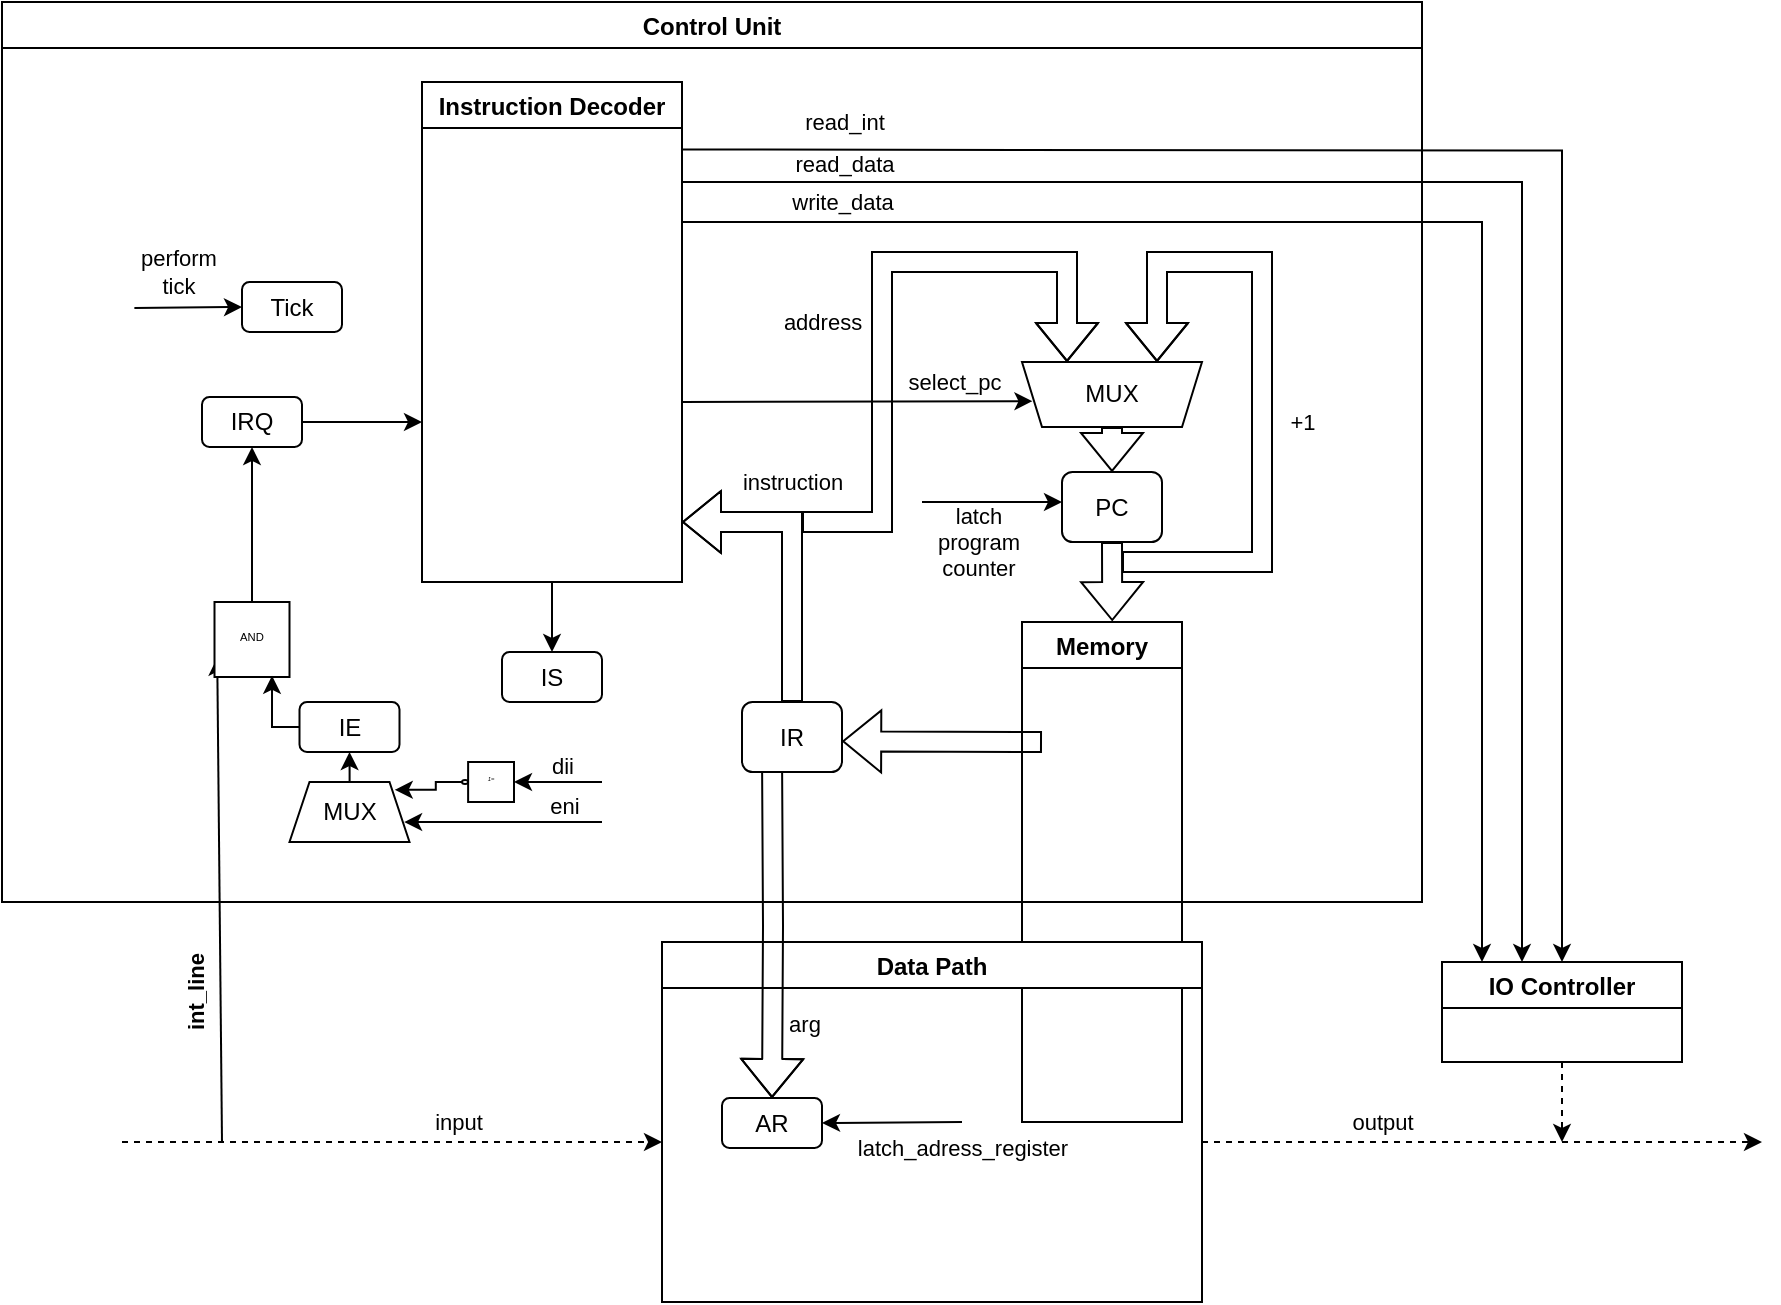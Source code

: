 <mxfile>
    <diagram id="x8Ne9ADU3H8x4Ev0HFbT" name="Page-1">
        <mxGraphModel dx="-21" dy="1951" grid="1" gridSize="10" guides="1" tooltips="1" connect="1" arrows="1" fold="1" page="1" pageScale="1" pageWidth="850" pageHeight="1100" math="0" shadow="0">
            <root>
                <mxCell id="0"/>
                <mxCell id="1" parent="0"/>
                <mxCell id="2" value="Control Unit" style="swimlane;" parent="1" vertex="1">
                    <mxGeometry x="920" y="-10" width="710" height="450" as="geometry">
                        <mxRectangle x="60" y="50" width="110" height="30" as="alternateBounds"/>
                    </mxGeometry>
                </mxCell>
                <mxCell id="17" value="Memory" style="swimlane;" parent="2" vertex="1">
                    <mxGeometry x="510" y="310" width="80" height="250" as="geometry"/>
                </mxCell>
                <mxCell id="164" value="" style="endArrow=classic;html=1;edgeStyle=orthogonalEdgeStyle;rounded=0;" edge="1" parent="2" target="167">
                    <mxGeometry width="50" height="50" relative="1" as="geometry">
                        <mxPoint x="340" y="73.75" as="sourcePoint"/>
                        <mxPoint x="780" y="480" as="targetPoint"/>
                    </mxGeometry>
                </mxCell>
                <mxCell id="169" value="read_int" style="edgeLabel;html=1;align=center;verticalAlign=middle;resizable=0;points=[];" vertex="1" connectable="0" parent="164">
                    <mxGeometry x="-0.809" y="1" relative="1" as="geometry">
                        <mxPoint y="-13" as="offset"/>
                    </mxGeometry>
                </mxCell>
                <mxCell id="7" value="Data Path" style="swimlane;" parent="1" vertex="1">
                    <mxGeometry x="1250" y="460" width="270" height="180" as="geometry">
                        <mxRectangle x="60" y="50" width="110" height="30" as="alternateBounds"/>
                    </mxGeometry>
                </mxCell>
                <mxCell id="11" value="AR" style="rounded=1;whiteSpace=wrap;html=1;" parent="7" vertex="1">
                    <mxGeometry x="30" y="78" width="50" height="25" as="geometry"/>
                </mxCell>
                <mxCell id="12" value="" style="shape=flexArrow;endArrow=classic;html=1;edgeStyle=orthogonalEdgeStyle;exitX=0.5;exitY=1;exitDx=0;exitDy=0;entryX=0.5;entryY=0;entryDx=0;entryDy=0;" parent="1" target="11" edge="1">
                    <mxGeometry width="50" height="50" relative="1" as="geometry">
                        <mxPoint x="1305" y="365" as="sourcePoint"/>
                        <mxPoint x="1300" y="510" as="targetPoint"/>
                    </mxGeometry>
                </mxCell>
                <mxCell id="44" value="arg" style="edgeLabel;html=1;align=center;verticalAlign=middle;resizable=0;points=[];" parent="12" vertex="1" connectable="0">
                    <mxGeometry x="-0.119" y="1" relative="1" as="geometry">
                        <mxPoint x="14" y="59" as="offset"/>
                    </mxGeometry>
                </mxCell>
                <mxCell id="13" value="" style="endArrow=classic;html=1;dashed=1;" parent="1" edge="1">
                    <mxGeometry width="50" height="50" relative="1" as="geometry">
                        <mxPoint x="980" y="560" as="sourcePoint"/>
                        <mxPoint x="1250" y="560" as="targetPoint"/>
                    </mxGeometry>
                </mxCell>
                <mxCell id="16" value="input" style="edgeLabel;html=1;align=center;verticalAlign=middle;resizable=0;points=[];" parent="13" vertex="1" connectable="0">
                    <mxGeometry x="0.241" y="-2" relative="1" as="geometry">
                        <mxPoint y="-12" as="offset"/>
                    </mxGeometry>
                </mxCell>
                <mxCell id="14" value="" style="endArrow=classic;html=1;dashed=1;" parent="1" edge="1">
                    <mxGeometry width="50" height="50" relative="1" as="geometry">
                        <mxPoint x="1520" y="560" as="sourcePoint"/>
                        <mxPoint x="1800" y="560" as="targetPoint"/>
                    </mxGeometry>
                </mxCell>
                <mxCell id="15" value="output" style="edgeLabel;html=1;align=center;verticalAlign=middle;resizable=0;points=[];" parent="14" vertex="1" connectable="0">
                    <mxGeometry x="0.316" y="-3" relative="1" as="geometry">
                        <mxPoint x="-94" y="-13" as="offset"/>
                    </mxGeometry>
                </mxCell>
                <mxCell id="20" value="" style="endArrow=classic;html=1;rounded=0;elbow=vertical;entryX=0.303;entryY=1.008;entryDx=0;entryDy=0;entryPerimeter=0;" parent="1" edge="1">
                    <mxGeometry width="50" height="50" relative="1" as="geometry">
                        <mxPoint x="1030" y="560" as="sourcePoint"/>
                        <mxPoint x="1027.613" y="317.8" as="targetPoint"/>
                    </mxGeometry>
                </mxCell>
                <mxCell id="28" value="&lt;b&gt;int_line&lt;/b&gt;" style="edgeLabel;html=1;align=center;verticalAlign=middle;resizable=0;points=[];rotation=-90;" parent="20" vertex="1" connectable="0">
                    <mxGeometry x="-0.389" y="1" relative="1" as="geometry">
                        <mxPoint x="-12" as="offset"/>
                    </mxGeometry>
                </mxCell>
                <mxCell id="38" value="" style="endArrow=classic;html=1;rounded=0;elbow=vertical;entryX=1;entryY=0.5;entryDx=0;entryDy=0;" parent="1" target="11" edge="1">
                    <mxGeometry width="50" height="50" relative="1" as="geometry">
                        <mxPoint x="1400" y="550" as="sourcePoint"/>
                        <mxPoint x="1305" y="540" as="targetPoint"/>
                    </mxGeometry>
                </mxCell>
                <mxCell id="39" value="latch_adress_register" style="edgeLabel;html=1;align=center;verticalAlign=middle;resizable=0;points=[];" parent="38" vertex="1" connectable="0">
                    <mxGeometry x="-0.087" relative="1" as="geometry">
                        <mxPoint x="32" y="13" as="offset"/>
                    </mxGeometry>
                </mxCell>
                <mxCell id="128" style="rounded=0;elbow=vertical;html=1;entryX=0.5;entryY=1;entryDx=0;entryDy=0;" edge="1" parent="1" source="129" target="133">
                    <mxGeometry relative="1" as="geometry"/>
                </mxCell>
                <mxCell id="129" value="" style="verticalLabelPosition=bottom;shadow=0;dashed=0;align=center;html=1;verticalAlign=top;shape=mxgraph.electrical.iec_logic_gates.and;fontSize=11;gradientColor=none;" vertex="1" parent="1">
                    <mxGeometry x="1026.25" y="290" width="37.5" height="37.5" as="geometry"/>
                </mxCell>
                <mxCell id="130" style="edgeStyle=orthogonalEdgeStyle;html=1;entryX=0.767;entryY=0.984;entryDx=0;entryDy=0;entryPerimeter=0;elbow=vertical;rounded=0;exitX=0;exitY=0.5;exitDx=0;exitDy=0;" edge="1" parent="1" source="131" target="129">
                    <mxGeometry relative="1" as="geometry"/>
                </mxCell>
                <mxCell id="131" value="IE" style="rounded=1;whiteSpace=wrap;html=1;" vertex="1" parent="1">
                    <mxGeometry x="1068.75" y="340" width="50" height="25" as="geometry"/>
                </mxCell>
                <mxCell id="132" style="rounded=0;elbow=vertical;html=1;exitX=1;exitY=0.5;exitDx=0;exitDy=0;" edge="1" parent="1" source="133">
                    <mxGeometry relative="1" as="geometry">
                        <mxPoint x="1130" y="200" as="targetPoint"/>
                    </mxGeometry>
                </mxCell>
                <mxCell id="133" value="IRQ" style="rounded=1;whiteSpace=wrap;html=1;" vertex="1" parent="1">
                    <mxGeometry x="1020" y="187.5" width="50" height="25" as="geometry"/>
                </mxCell>
                <mxCell id="134" style="edgeStyle=orthogonalEdgeStyle;rounded=0;html=1;entryX=0.5;entryY=0;entryDx=0;entryDy=0;elbow=vertical;" edge="1" parent="1" source="135" target="145">
                    <mxGeometry relative="1" as="geometry"/>
                </mxCell>
                <mxCell id="135" value="Instruction Decoder" style="swimlane;" vertex="1" parent="1">
                    <mxGeometry x="1130" y="30" width="130" height="250" as="geometry"/>
                </mxCell>
                <mxCell id="136" style="edgeStyle=orthogonalEdgeStyle;rounded=0;html=1;entryX=0.5;entryY=1;entryDx=0;entryDy=0;elbow=vertical;" edge="1" parent="1" source="137" target="131">
                    <mxGeometry relative="1" as="geometry"/>
                </mxCell>
                <mxCell id="137" value="MUX" style="shape=trapezoid;perimeter=trapezoidPerimeter;whiteSpace=wrap;html=1;fixedSize=1;size=10;" vertex="1" parent="1">
                    <mxGeometry x="1063.75" y="380" width="60" height="30" as="geometry"/>
                </mxCell>
                <mxCell id="138" value="" style="endArrow=classic;html=1;rounded=0;elbow=vertical;entryX=0;entryY=0.5;entryDx=0;entryDy=0;entryPerimeter=0;" edge="1" parent="1" target="143">
                    <mxGeometry width="50" height="50" relative="1" as="geometry">
                        <mxPoint x="1220" y="380" as="sourcePoint"/>
                        <mxPoint x="210" y="310" as="targetPoint"/>
                    </mxGeometry>
                </mxCell>
                <mxCell id="139" value="dii" style="edgeLabel;html=1;align=center;verticalAlign=middle;resizable=0;points=[];" vertex="1" connectable="0" parent="138">
                    <mxGeometry x="-0.541" relative="1" as="geometry">
                        <mxPoint x="-10" y="-8" as="offset"/>
                    </mxGeometry>
                </mxCell>
                <mxCell id="140" value="" style="endArrow=classic;html=1;rounded=0;elbow=vertical;entryX=0.955;entryY=0.668;entryDx=0;entryDy=0;entryPerimeter=0;" edge="1" parent="1" target="137">
                    <mxGeometry width="50" height="50" relative="1" as="geometry">
                        <mxPoint x="1220" y="400" as="sourcePoint"/>
                        <mxPoint x="201.781" y="328.59" as="targetPoint"/>
                    </mxGeometry>
                </mxCell>
                <mxCell id="141" value="eni" style="edgeLabel;html=1;align=center;verticalAlign=middle;resizable=0;points=[];" vertex="1" connectable="0" parent="140">
                    <mxGeometry x="-0.564" y="-1" relative="1" as="geometry">
                        <mxPoint x="2" y="-7" as="offset"/>
                    </mxGeometry>
                </mxCell>
                <mxCell id="142" style="edgeStyle=orthogonalEdgeStyle;rounded=0;html=1;entryX=0.877;entryY=0.13;entryDx=0;entryDy=0;entryPerimeter=0;elbow=vertical;" edge="1" parent="1" source="143" target="137">
                    <mxGeometry relative="1" as="geometry"/>
                </mxCell>
                <mxCell id="143" value="" style="verticalLabelPosition=bottom;shadow=0;dashed=0;align=center;html=1;verticalAlign=top;shape=mxgraph.electrical.iec_logic_gates.not_2;direction=east;flipH=1;" vertex="1" parent="1">
                    <mxGeometry x="1150" y="370" width="26" height="20" as="geometry"/>
                </mxCell>
                <mxCell id="144" value="IR" style="rounded=1;whiteSpace=wrap;html=1;" vertex="1" parent="1">
                    <mxGeometry x="1290" y="340" width="50" height="35" as="geometry"/>
                </mxCell>
                <mxCell id="145" value="IS" style="rounded=1;whiteSpace=wrap;html=1;" vertex="1" parent="1">
                    <mxGeometry x="1170" y="315" width="50" height="25" as="geometry"/>
                </mxCell>
                <mxCell id="146" value="" style="shape=flexArrow;endArrow=classic;html=1;rounded=0;elbow=vertical;exitX=0.5;exitY=0;exitDx=0;exitDy=0;edgeStyle=orthogonalEdgeStyle;" edge="1" parent="1" source="144">
                    <mxGeometry width="50" height="50" relative="1" as="geometry">
                        <mxPoint x="350" y="270" as="sourcePoint"/>
                        <mxPoint x="1260" y="250" as="targetPoint"/>
                        <Array as="points">
                            <mxPoint x="1315" y="250"/>
                        </Array>
                    </mxGeometry>
                </mxCell>
                <mxCell id="147" value="instruction" style="edgeLabel;html=1;align=center;verticalAlign=middle;resizable=0;points=[];" vertex="1" connectable="0" parent="146">
                    <mxGeometry x="0.031" relative="1" as="geometry">
                        <mxPoint y="-36" as="offset"/>
                    </mxGeometry>
                </mxCell>
                <mxCell id="148" value="PC" style="rounded=1;whiteSpace=wrap;html=1;" vertex="1" parent="1">
                    <mxGeometry x="1450" y="225" width="50" height="35" as="geometry"/>
                </mxCell>
                <mxCell id="149" value="MUX" style="shape=trapezoid;perimeter=trapezoidPerimeter;whiteSpace=wrap;html=1;fixedSize=1;direction=west;size=10;" vertex="1" parent="1">
                    <mxGeometry x="1430" y="170" width="90" height="32.5" as="geometry"/>
                </mxCell>
                <mxCell id="150" value="" style="shape=flexArrow;endArrow=classic;html=1;rounded=0;elbow=vertical;exitX=0;exitY=0.25;exitDx=0;exitDy=0;entryX=1.002;entryY=0.562;entryDx=0;entryDy=0;entryPerimeter=0;" edge="1" parent="1" target="144">
                    <mxGeometry width="50" height="50" relative="1" as="geometry">
                        <mxPoint x="1440" y="360" as="sourcePoint"/>
                        <mxPoint x="410" y="290" as="targetPoint"/>
                    </mxGeometry>
                </mxCell>
                <mxCell id="151" value="" style="shape=flexArrow;endArrow=classic;html=1;rounded=0;elbow=vertical;entryX=0.5;entryY=0;entryDx=0;entryDy=0;exitX=0.5;exitY=0;exitDx=0;exitDy=0;" edge="1" parent="1" source="149" target="148">
                    <mxGeometry width="50" height="50" relative="1" as="geometry">
                        <mxPoint x="350" y="230" as="sourcePoint"/>
                        <mxPoint x="400" y="180" as="targetPoint"/>
                    </mxGeometry>
                </mxCell>
                <mxCell id="152" value="" style="shape=flexArrow;endArrow=classic;html=1;rounded=0;elbow=vertical;entryX=0.439;entryY=-0.002;entryDx=0;entryDy=0;exitX=0.5;exitY=1;exitDx=0;exitDy=0;entryPerimeter=0;" edge="1" parent="1" source="148">
                    <mxGeometry width="50" height="50" relative="1" as="geometry">
                        <mxPoint x="430" y="210" as="sourcePoint"/>
                        <mxPoint x="1475.12" y="299.52" as="targetPoint"/>
                    </mxGeometry>
                </mxCell>
                <mxCell id="153" value="Tick" style="rounded=1;whiteSpace=wrap;html=1;" vertex="1" parent="1">
                    <mxGeometry x="1040" y="130" width="50" height="25" as="geometry"/>
                </mxCell>
                <mxCell id="154" value="" style="endArrow=classic;html=1;rounded=0;elbow=vertical;entryX=0.942;entryY=0.397;entryDx=0;entryDy=0;entryPerimeter=0;" edge="1" parent="1" target="149">
                    <mxGeometry width="50" height="50" relative="1" as="geometry">
                        <mxPoint x="1260" y="190" as="sourcePoint"/>
                        <mxPoint x="1360" y="210" as="targetPoint"/>
                    </mxGeometry>
                </mxCell>
                <mxCell id="155" value="select_pc" style="edgeLabel;html=1;align=center;verticalAlign=middle;resizable=0;points=[];" vertex="1" connectable="0" parent="154">
                    <mxGeometry x="0.099" y="1" relative="1" as="geometry">
                        <mxPoint x="39" y="-9" as="offset"/>
                    </mxGeometry>
                </mxCell>
                <mxCell id="156" value="" style="shape=flexArrow;endArrow=classic;html=1;rounded=0;elbow=vertical;edgeStyle=orthogonalEdgeStyle;entryX=0.25;entryY=1;entryDx=0;entryDy=0;" edge="1" parent="1" target="149">
                    <mxGeometry width="50" height="50" relative="1" as="geometry">
                        <mxPoint x="1480" y="270" as="sourcePoint"/>
                        <mxPoint x="1470" y="120" as="targetPoint"/>
                        <Array as="points">
                            <mxPoint x="1550" y="270"/>
                            <mxPoint x="1550" y="120"/>
                            <mxPoint x="1497" y="120"/>
                        </Array>
                    </mxGeometry>
                </mxCell>
                <mxCell id="157" value="+1" style="edgeLabel;html=1;align=center;verticalAlign=middle;resizable=0;points=[];" vertex="1" connectable="0" parent="156">
                    <mxGeometry x="-0.143" y="-3" relative="1" as="geometry">
                        <mxPoint x="17" y="-2" as="offset"/>
                    </mxGeometry>
                </mxCell>
                <mxCell id="158" value="" style="shape=flexArrow;endArrow=classic;html=1;rounded=0;elbow=vertical;edgeStyle=orthogonalEdgeStyle;entryX=0.75;entryY=1;entryDx=0;entryDy=0;" edge="1" parent="1" target="149">
                    <mxGeometry width="50" height="50" relative="1" as="geometry">
                        <mxPoint x="1320" y="250" as="sourcePoint"/>
                        <mxPoint x="1430" y="220" as="targetPoint"/>
                        <Array as="points">
                            <mxPoint x="1360" y="250"/>
                            <mxPoint x="1360" y="120"/>
                            <mxPoint x="1453" y="120"/>
                        </Array>
                    </mxGeometry>
                </mxCell>
                <mxCell id="159" value="address" style="edgeLabel;html=1;align=center;verticalAlign=middle;resizable=0;points=[];" vertex="1" connectable="0" parent="158">
                    <mxGeometry x="-0.201" y="2" relative="1" as="geometry">
                        <mxPoint x="-28" y="-15" as="offset"/>
                    </mxGeometry>
                </mxCell>
                <mxCell id="160" value="" style="endArrow=classic;html=1;rounded=0;elbow=vertical;entryX=0;entryY=0.429;entryDx=0;entryDy=0;entryPerimeter=0;" edge="1" parent="1" target="148">
                    <mxGeometry width="50" height="50" relative="1" as="geometry">
                        <mxPoint x="1380" y="240" as="sourcePoint"/>
                        <mxPoint x="1420" y="240" as="targetPoint"/>
                    </mxGeometry>
                </mxCell>
                <mxCell id="161" value="latch&lt;br&gt;program&lt;br&gt;counter" style="edgeLabel;html=1;align=center;verticalAlign=middle;resizable=0;points=[];" vertex="1" connectable="0" parent="160">
                    <mxGeometry x="-0.219" y="1" relative="1" as="geometry">
                        <mxPoint y="21" as="offset"/>
                    </mxGeometry>
                </mxCell>
                <mxCell id="162" value="" style="endArrow=classic;html=1;rounded=0;elbow=vertical;entryX=0;entryY=0.5;entryDx=0;entryDy=0;" edge="1" parent="1" target="153">
                    <mxGeometry width="50" height="50" relative="1" as="geometry">
                        <mxPoint x="986.19" y="143" as="sourcePoint"/>
                        <mxPoint x="1340" y="250" as="targetPoint"/>
                    </mxGeometry>
                </mxCell>
                <mxCell id="163" value="perform&lt;br&gt;tick" style="edgeLabel;html=1;align=center;verticalAlign=middle;resizable=0;points=[];" vertex="1" connectable="0" parent="162">
                    <mxGeometry x="-0.203" relative="1" as="geometry">
                        <mxPoint y="-18" as="offset"/>
                    </mxGeometry>
                </mxCell>
                <mxCell id="165" value="" style="endArrow=classic;html=1;edgeStyle=orthogonalEdgeStyle;rounded=0;exitX=1;exitY=0.25;exitDx=0;exitDy=0;" edge="1" parent="1" source="135">
                    <mxGeometry width="50" height="50" relative="1" as="geometry">
                        <mxPoint x="1280" y="87.5" as="sourcePoint"/>
                        <mxPoint x="1680" y="470" as="targetPoint"/>
                        <Array as="points">
                            <mxPoint x="1260" y="80"/>
                            <mxPoint x="1680" y="80"/>
                        </Array>
                    </mxGeometry>
                </mxCell>
                <mxCell id="170" value="read_data" style="edgeLabel;html=1;align=center;verticalAlign=middle;resizable=0;points=[];" vertex="1" connectable="0" parent="165">
                    <mxGeometry x="-0.788" y="-1" relative="1" as="geometry">
                        <mxPoint x="6" y="-10" as="offset"/>
                    </mxGeometry>
                </mxCell>
                <mxCell id="166" value="" style="endArrow=classic;html=1;edgeStyle=orthogonalEdgeStyle;rounded=0;" edge="1" parent="1">
                    <mxGeometry width="50" height="50" relative="1" as="geometry">
                        <mxPoint x="1260" y="100" as="sourcePoint"/>
                        <mxPoint x="1660" y="470" as="targetPoint"/>
                        <Array as="points">
                            <mxPoint x="1660" y="100"/>
                            <mxPoint x="1660" y="469"/>
                        </Array>
                    </mxGeometry>
                </mxCell>
                <mxCell id="171" value="write_data" style="edgeLabel;html=1;align=center;verticalAlign=middle;resizable=0;points=[];" vertex="1" connectable="0" parent="166">
                    <mxGeometry x="-0.784" relative="1" as="geometry">
                        <mxPoint x="-3" y="-10" as="offset"/>
                    </mxGeometry>
                </mxCell>
                <mxCell id="167" value="IO Controller" style="swimlane;" vertex="1" parent="1">
                    <mxGeometry x="1640" y="470" width="120" height="50" as="geometry"/>
                </mxCell>
                <mxCell id="168" value="" style="endArrow=classic;html=1;rounded=0;exitX=0.5;exitY=1;exitDx=0;exitDy=0;dashed=1;" edge="1" parent="1" source="167">
                    <mxGeometry width="50" height="50" relative="1" as="geometry">
                        <mxPoint x="1640" y="450" as="sourcePoint"/>
                        <mxPoint x="1700" y="560" as="targetPoint"/>
                    </mxGeometry>
                </mxCell>
            </root>
        </mxGraphModel>
    </diagram>
</mxfile>